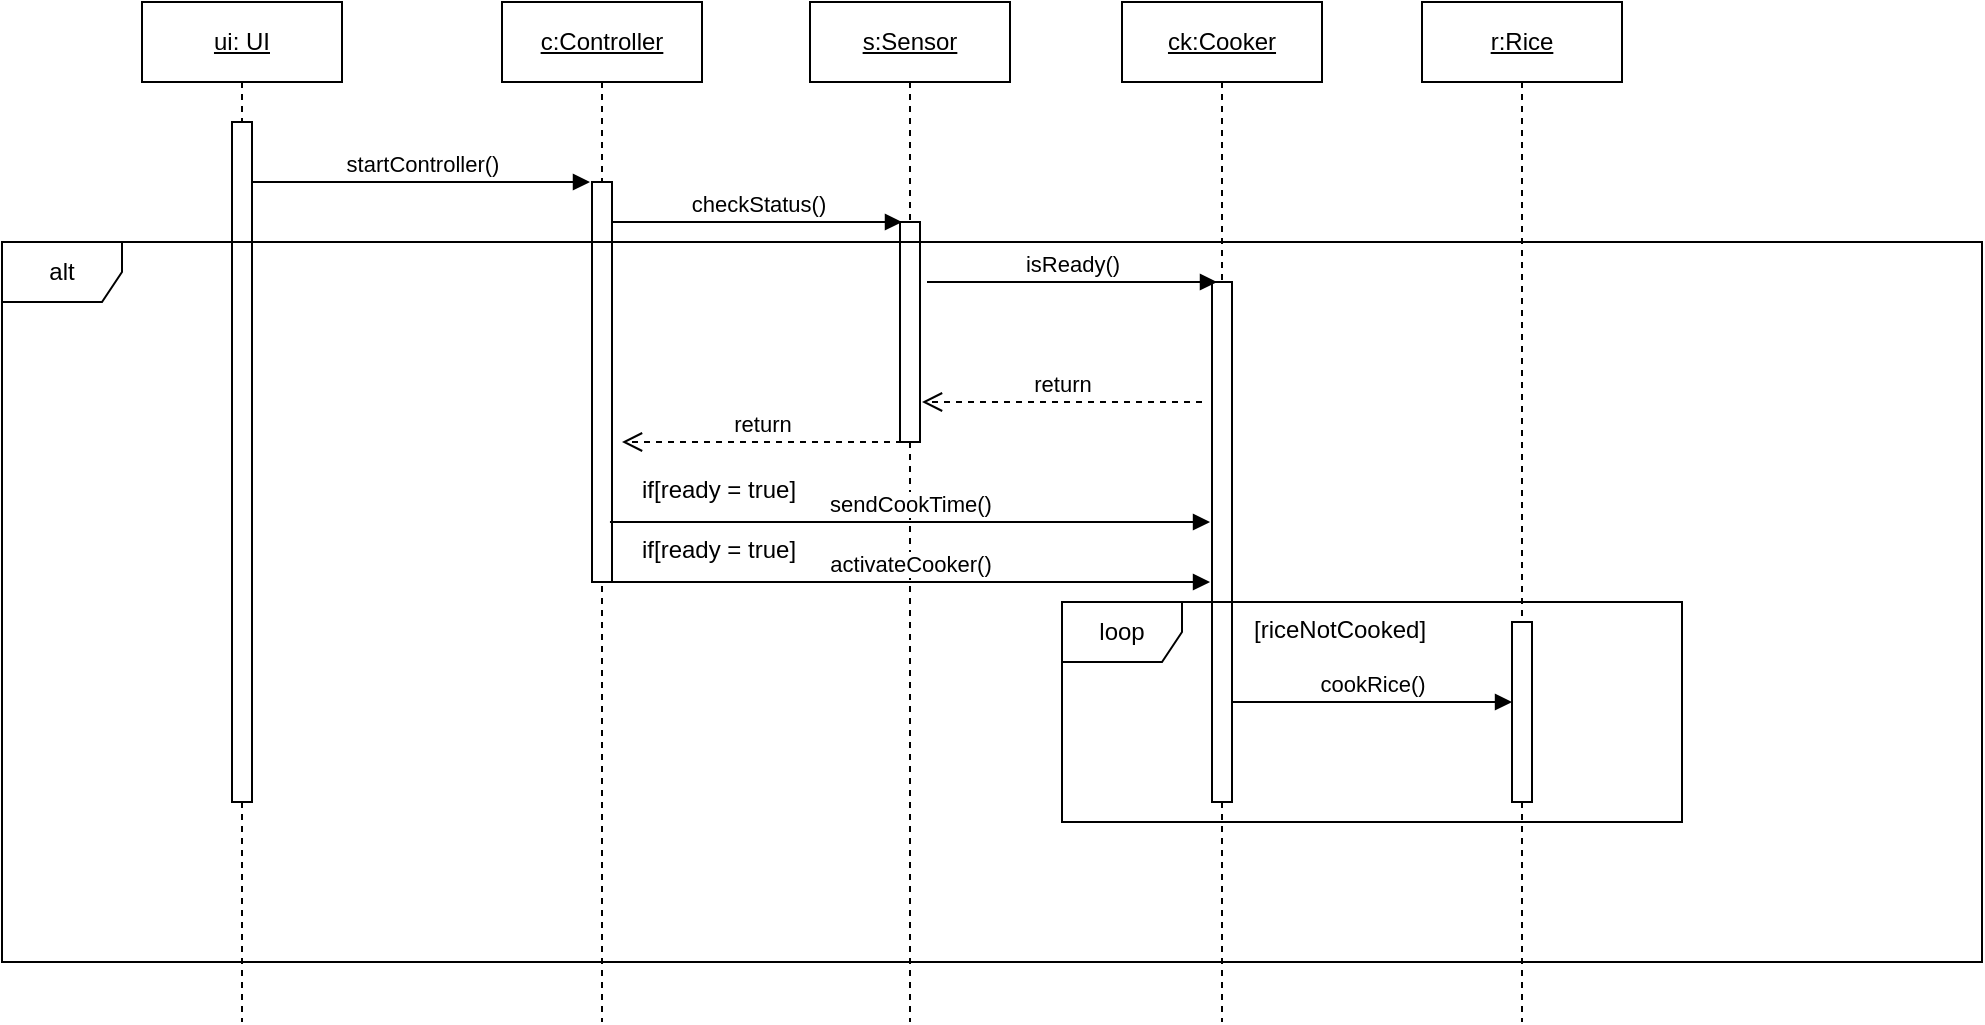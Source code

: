 <mxfile version="20.8.11" type="github">
  <diagram name="Seite-1" id="m0Z0xslmdvo5hD6iDHU8">
    <mxGraphModel dx="942" dy="624" grid="1" gridSize="10" guides="1" tooltips="1" connect="1" arrows="1" fold="1" page="0" pageScale="1" pageWidth="827" pageHeight="1169" math="0" shadow="0">
      <root>
        <mxCell id="0" />
        <mxCell id="1" parent="0" />
        <mxCell id="6Zx9ryWNqLJFIqVflmMy-4" value="&lt;u&gt;ui: UI&lt;/u&gt;" style="shape=umlLifeline;perimeter=lifelinePerimeter;whiteSpace=wrap;html=1;container=1;collapsible=0;recursiveResize=0;outlineConnect=0;" vertex="1" parent="1">
          <mxGeometry x="80" y="50" width="100" height="510" as="geometry" />
        </mxCell>
        <mxCell id="6Zx9ryWNqLJFIqVflmMy-3" value="" style="html=1;points=[];perimeter=orthogonalPerimeter;" vertex="1" parent="6Zx9ryWNqLJFIqVflmMy-4">
          <mxGeometry x="45" y="60" width="10" height="340" as="geometry" />
        </mxCell>
        <mxCell id="6Zx9ryWNqLJFIqVflmMy-26" value="startController()" style="html=1;verticalAlign=bottom;endArrow=block;rounded=0;entryX=-0.1;entryY=0;entryDx=0;entryDy=0;entryPerimeter=0;" edge="1" parent="6Zx9ryWNqLJFIqVflmMy-4" target="6Zx9ryWNqLJFIqVflmMy-6">
          <mxGeometry width="80" relative="1" as="geometry">
            <mxPoint x="55" y="90" as="sourcePoint" />
            <mxPoint x="135" y="90" as="targetPoint" />
          </mxGeometry>
        </mxCell>
        <mxCell id="6Zx9ryWNqLJFIqVflmMy-5" value="&lt;u&gt;c:Controller&lt;/u&gt;" style="shape=umlLifeline;perimeter=lifelinePerimeter;whiteSpace=wrap;html=1;container=1;collapsible=0;recursiveResize=0;outlineConnect=0;" vertex="1" parent="1">
          <mxGeometry x="260" y="50" width="100" height="510" as="geometry" />
        </mxCell>
        <mxCell id="6Zx9ryWNqLJFIqVflmMy-6" value="" style="html=1;points=[];perimeter=orthogonalPerimeter;" vertex="1" parent="6Zx9ryWNqLJFIqVflmMy-5">
          <mxGeometry x="45" y="90" width="10" height="200" as="geometry" />
        </mxCell>
        <mxCell id="6Zx9ryWNqLJFIqVflmMy-7" value="&lt;u&gt;s:Sensor&lt;br&gt;&lt;/u&gt;" style="shape=umlLifeline;perimeter=lifelinePerimeter;whiteSpace=wrap;html=1;container=1;collapsible=0;recursiveResize=0;outlineConnect=0;" vertex="1" parent="1">
          <mxGeometry x="414" y="50" width="100" height="510" as="geometry" />
        </mxCell>
        <mxCell id="6Zx9ryWNqLJFIqVflmMy-8" value="" style="html=1;points=[];perimeter=orthogonalPerimeter;" vertex="1" parent="6Zx9ryWNqLJFIqVflmMy-7">
          <mxGeometry x="45" y="110" width="10" height="110" as="geometry" />
        </mxCell>
        <mxCell id="6Zx9ryWNqLJFIqVflmMy-27" value="checkStatus()" style="html=1;verticalAlign=bottom;endArrow=block;rounded=0;" edge="1" parent="6Zx9ryWNqLJFIqVflmMy-7">
          <mxGeometry width="80" relative="1" as="geometry">
            <mxPoint x="-99" y="110" as="sourcePoint" />
            <mxPoint x="46" y="110" as="targetPoint" />
          </mxGeometry>
        </mxCell>
        <mxCell id="6Zx9ryWNqLJFIqVflmMy-9" value="&lt;u&gt;ck:Cooker&lt;/u&gt;" style="shape=umlLifeline;perimeter=lifelinePerimeter;whiteSpace=wrap;html=1;container=1;collapsible=0;recursiveResize=0;outlineConnect=0;" vertex="1" parent="1">
          <mxGeometry x="570" y="50" width="100" height="510" as="geometry" />
        </mxCell>
        <mxCell id="6Zx9ryWNqLJFIqVflmMy-10" value="" style="html=1;points=[];perimeter=orthogonalPerimeter;" vertex="1" parent="6Zx9ryWNqLJFIqVflmMy-9">
          <mxGeometry x="45" y="140" width="10" height="260" as="geometry" />
        </mxCell>
        <mxCell id="6Zx9ryWNqLJFIqVflmMy-22" value="alt" style="shape=umlFrame;whiteSpace=wrap;html=1;" vertex="1" parent="1">
          <mxGeometry x="10" y="170" width="990" height="360" as="geometry" />
        </mxCell>
        <mxCell id="6Zx9ryWNqLJFIqVflmMy-24" value="return" style="html=1;verticalAlign=bottom;endArrow=open;dashed=1;endSize=8;rounded=0;" edge="1" parent="1">
          <mxGeometry relative="1" as="geometry">
            <mxPoint x="610" y="250" as="sourcePoint" />
            <mxPoint x="470" y="250" as="targetPoint" />
          </mxGeometry>
        </mxCell>
        <mxCell id="6Zx9ryWNqLJFIqVflmMy-25" value="if[ready = true]" style="text;strokeColor=none;fillColor=none;align=left;verticalAlign=top;spacingLeft=4;spacingRight=4;overflow=hidden;rotatable=0;points=[[0,0.5],[1,0.5]];portConstraint=eastwest;" vertex="1" parent="1">
          <mxGeometry x="324" y="280" width="90" height="26" as="geometry" />
        </mxCell>
        <mxCell id="6Zx9ryWNqLJFIqVflmMy-28" value="isReady()" style="html=1;verticalAlign=bottom;endArrow=block;rounded=0;" edge="1" parent="1">
          <mxGeometry width="80" relative="1" as="geometry">
            <mxPoint x="472.5" y="190" as="sourcePoint" />
            <mxPoint x="617.5" y="190" as="targetPoint" />
          </mxGeometry>
        </mxCell>
        <mxCell id="6Zx9ryWNqLJFIqVflmMy-31" value="return" style="html=1;verticalAlign=bottom;endArrow=open;dashed=1;endSize=8;rounded=0;" edge="1" parent="1">
          <mxGeometry relative="1" as="geometry">
            <mxPoint x="460" y="270" as="sourcePoint" />
            <mxPoint x="320" y="270" as="targetPoint" />
          </mxGeometry>
        </mxCell>
        <mxCell id="6Zx9ryWNqLJFIqVflmMy-33" value="activateCooker()" style="html=1;verticalAlign=bottom;endArrow=block;rounded=0;entryX=0.841;entryY=0.48;entryDx=0;entryDy=0;entryPerimeter=0;" edge="1" parent="1">
          <mxGeometry width="80" relative="1" as="geometry">
            <mxPoint x="313.98" y="340" as="sourcePoint" />
            <mxPoint x="614.02" y="340" as="targetPoint" />
          </mxGeometry>
        </mxCell>
        <mxCell id="6Zx9ryWNqLJFIqVflmMy-34" value="sendCookTime()" style="html=1;verticalAlign=bottom;endArrow=block;rounded=0;entryX=0.841;entryY=0.48;entryDx=0;entryDy=0;entryPerimeter=0;" edge="1" parent="1">
          <mxGeometry width="80" relative="1" as="geometry">
            <mxPoint x="313.98" y="310" as="sourcePoint" />
            <mxPoint x="614.02" y="310" as="targetPoint" />
          </mxGeometry>
        </mxCell>
        <mxCell id="6Zx9ryWNqLJFIqVflmMy-38" value="if[ready = true]" style="text;strokeColor=none;fillColor=none;align=left;verticalAlign=top;spacingLeft=4;spacingRight=4;overflow=hidden;rotatable=0;points=[[0,0.5],[1,0.5]];portConstraint=eastwest;" vertex="1" parent="1">
          <mxGeometry x="324" y="310" width="90" height="26" as="geometry" />
        </mxCell>
        <mxCell id="6Zx9ryWNqLJFIqVflmMy-41" value="&lt;u&gt;r:Rice&lt;/u&gt;" style="shape=umlLifeline;perimeter=lifelinePerimeter;whiteSpace=wrap;html=1;container=1;collapsible=0;recursiveResize=0;outlineConnect=0;" vertex="1" parent="1">
          <mxGeometry x="720" y="50" width="100" height="510" as="geometry" />
        </mxCell>
        <mxCell id="6Zx9ryWNqLJFIqVflmMy-42" value="" style="html=1;points=[];perimeter=orthogonalPerimeter;" vertex="1" parent="6Zx9ryWNqLJFIqVflmMy-41">
          <mxGeometry x="45" y="310" width="10" height="90" as="geometry" />
        </mxCell>
        <mxCell id="6Zx9ryWNqLJFIqVflmMy-46" value="cookRice()" style="html=1;verticalAlign=bottom;endArrow=block;rounded=0;" edge="1" parent="6Zx9ryWNqLJFIqVflmMy-41">
          <mxGeometry width="80" relative="1" as="geometry">
            <mxPoint x="-95" y="350" as="sourcePoint" />
            <mxPoint x="45.02" y="350" as="targetPoint" />
          </mxGeometry>
        </mxCell>
        <mxCell id="6Zx9ryWNqLJFIqVflmMy-44" value="loop" style="shape=umlFrame;whiteSpace=wrap;html=1;" vertex="1" parent="1">
          <mxGeometry x="540" y="350" width="310" height="110" as="geometry" />
        </mxCell>
        <mxCell id="6Zx9ryWNqLJFIqVflmMy-45" value="[riceNotCooked]" style="text;strokeColor=none;fillColor=none;align=left;verticalAlign=top;spacingLeft=4;spacingRight=4;overflow=hidden;rotatable=0;points=[[0,0.5],[1,0.5]];portConstraint=eastwest;" vertex="1" parent="1">
          <mxGeometry x="630" y="350" width="100" height="26" as="geometry" />
        </mxCell>
      </root>
    </mxGraphModel>
  </diagram>
</mxfile>
